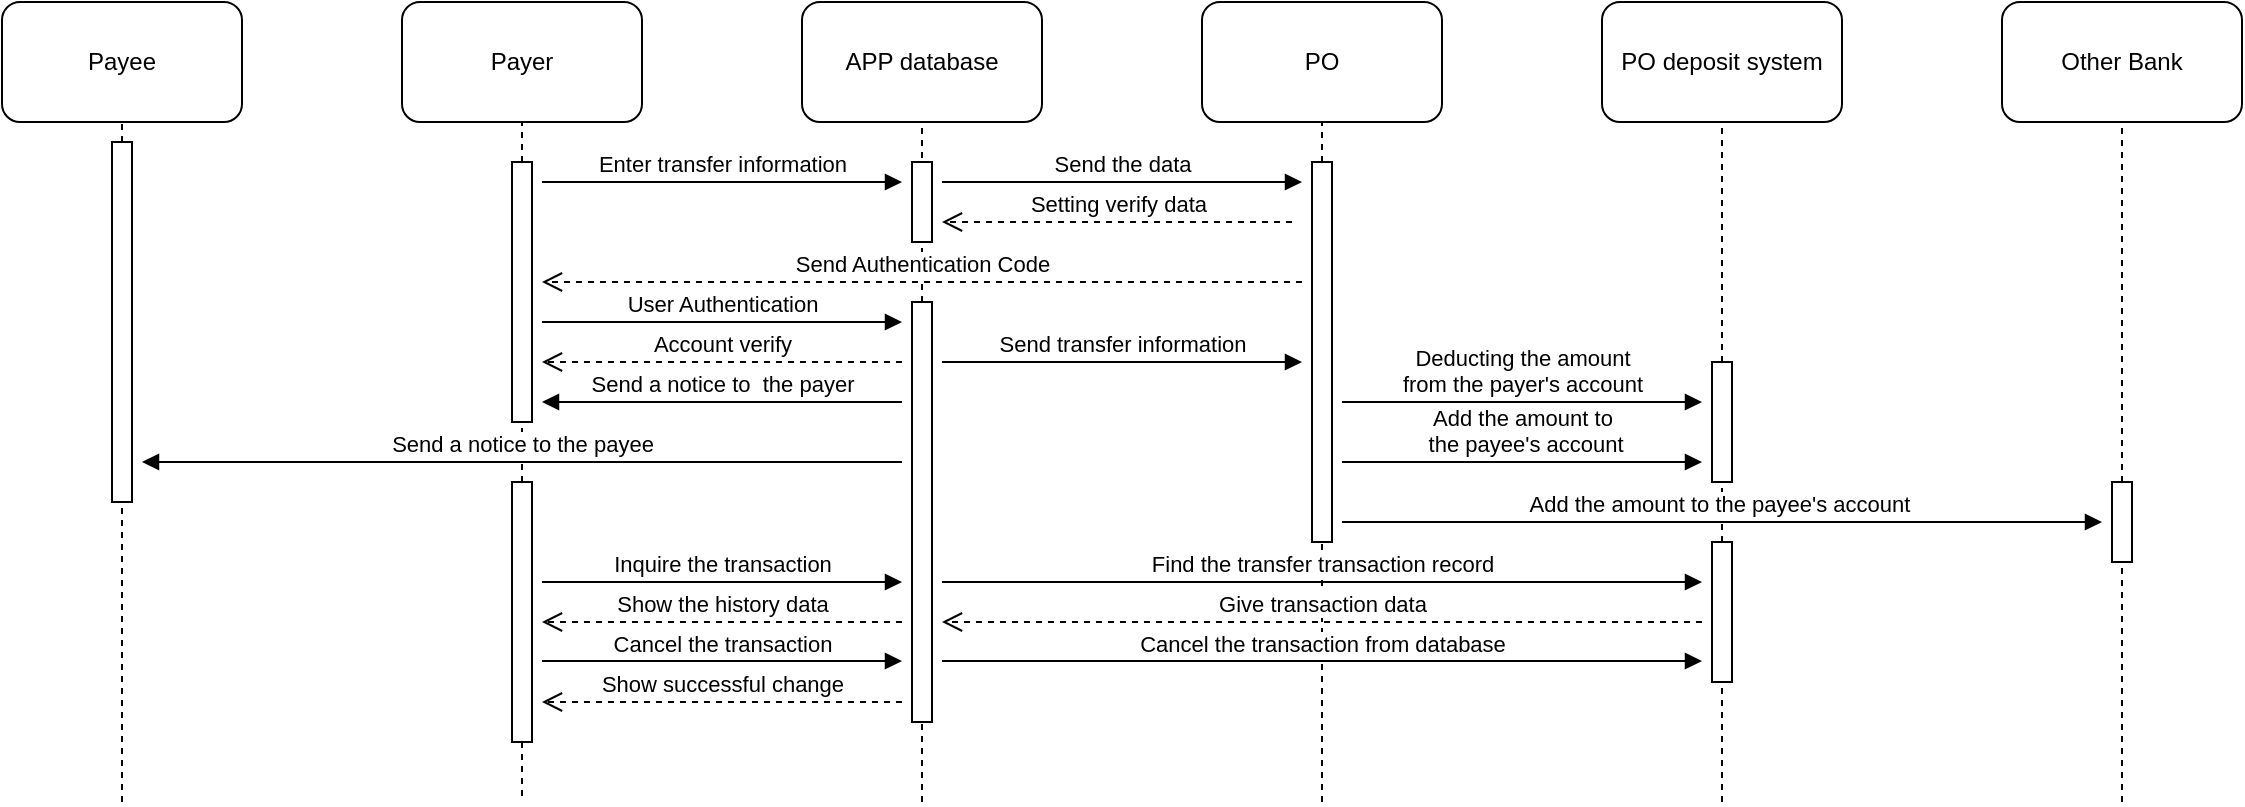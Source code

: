 <mxfile version="10.7.7" type="device"><diagram id="9JEoVSyUIKYiigSfJmma" name="Page-1"><mxGraphModel dx="2010" dy="703" grid="1" gridSize="10" guides="1" tooltips="1" connect="1" arrows="1" fold="1" page="1" pageScale="1" pageWidth="827" pageHeight="1169" math="0" shadow="0"><root><mxCell id="0"/><mxCell id="1" parent="0"/><mxCell id="SE9-TwkML1OnUd24YY3d-43" value="" style="endArrow=none;dashed=1;html=1;" edge="1" parent="1"><mxGeometry width="50" height="50" relative="1" as="geometry"><mxPoint x="300.0" y="420" as="sourcePoint"/><mxPoint x="300" y="480" as="targetPoint"/></mxGeometry></mxCell><mxCell id="SE9-TwkML1OnUd24YY3d-1" value="Payee" style="rounded=1;whiteSpace=wrap;html=1;" vertex="1" parent="1"><mxGeometry x="40" y="80" width="120" height="60" as="geometry"/></mxCell><mxCell id="SE9-TwkML1OnUd24YY3d-2" value="Payer" style="rounded=1;whiteSpace=wrap;html=1;" vertex="1" parent="1"><mxGeometry x="240" y="80" width="120" height="60" as="geometry"/></mxCell><mxCell id="SE9-TwkML1OnUd24YY3d-3" value="APP database" style="rounded=1;whiteSpace=wrap;html=1;" vertex="1" parent="1"><mxGeometry x="440" y="80" width="120" height="60" as="geometry"/></mxCell><mxCell id="SE9-TwkML1OnUd24YY3d-4" value="PO" style="rounded=1;whiteSpace=wrap;html=1;" vertex="1" parent="1"><mxGeometry x="640" y="80" width="120" height="60" as="geometry"/></mxCell><mxCell id="SE9-TwkML1OnUd24YY3d-5" value="PO deposit system" style="rounded=1;whiteSpace=wrap;html=1;" vertex="1" parent="1"><mxGeometry x="840" y="80" width="120" height="60" as="geometry"/></mxCell><mxCell id="SE9-TwkML1OnUd24YY3d-6" value="Other Bank" style="rounded=1;whiteSpace=wrap;html=1;" vertex="1" parent="1"><mxGeometry x="1040" y="80" width="120" height="60" as="geometry"/></mxCell><mxCell id="SE9-TwkML1OnUd24YY3d-7" value="" style="endArrow=none;dashed=1;html=1;entryX=0.5;entryY=1;entryDx=0;entryDy=0;" edge="1" parent="1" source="SE9-TwkML1OnUd24YY3d-20" target="SE9-TwkML1OnUd24YY3d-6"><mxGeometry width="50" height="50" relative="1" as="geometry"><mxPoint x="1100" y="440" as="sourcePoint"/><mxPoint x="1100" y="210" as="targetPoint"/></mxGeometry></mxCell><mxCell id="SE9-TwkML1OnUd24YY3d-8" value="" style="endArrow=none;dashed=1;html=1;entryX=0.5;entryY=1;entryDx=0;entryDy=0;" edge="1" parent="1" source="SE9-TwkML1OnUd24YY3d-19" target="SE9-TwkML1OnUd24YY3d-5"><mxGeometry width="50" height="50" relative="1" as="geometry"><mxPoint x="900" y="450" as="sourcePoint"/><mxPoint x="1109.765" y="150.176" as="targetPoint"/></mxGeometry></mxCell><mxCell id="SE9-TwkML1OnUd24YY3d-9" value="" style="endArrow=none;dashed=1;html=1;entryX=0.5;entryY=1;entryDx=0;entryDy=0;" edge="1" parent="1" source="SE9-TwkML1OnUd24YY3d-18" target="SE9-TwkML1OnUd24YY3d-4"><mxGeometry width="50" height="50" relative="1" as="geometry"><mxPoint x="700" y="461.255" as="sourcePoint"/><mxPoint x="720" y="210" as="targetPoint"/></mxGeometry></mxCell><mxCell id="SE9-TwkML1OnUd24YY3d-10" value="" style="endArrow=none;dashed=1;html=1;entryX=0.5;entryY=1;entryDx=0;entryDy=0;" edge="1" parent="1" source="SE9-TwkML1OnUd24YY3d-28" target="SE9-TwkML1OnUd24YY3d-3"><mxGeometry width="50" height="50" relative="1" as="geometry"><mxPoint x="500" y="460" as="sourcePoint"/><mxPoint x="709.765" y="150.176" as="targetPoint"/></mxGeometry></mxCell><mxCell id="SE9-TwkML1OnUd24YY3d-11" value="" style="endArrow=none;dashed=1;html=1;entryX=0.5;entryY=1;entryDx=0;entryDy=0;" edge="1" parent="1" source="SE9-TwkML1OnUd24YY3d-14" target="SE9-TwkML1OnUd24YY3d-2"><mxGeometry width="50" height="50" relative="1" as="geometry"><mxPoint x="300" y="420" as="sourcePoint"/><mxPoint x="509.765" y="150.176" as="targetPoint"/></mxGeometry></mxCell><mxCell id="SE9-TwkML1OnUd24YY3d-12" value="" style="endArrow=none;dashed=1;html=1;entryX=0.5;entryY=1;entryDx=0;entryDy=0;" edge="1" parent="1" source="SE9-TwkML1OnUd24YY3d-16" target="SE9-TwkML1OnUd24YY3d-1"><mxGeometry width="50" height="50" relative="1" as="geometry"><mxPoint x="100" y="430" as="sourcePoint"/><mxPoint x="309.765" y="150.176" as="targetPoint"/></mxGeometry></mxCell><mxCell id="SE9-TwkML1OnUd24YY3d-14" value="" style="html=1;points=[];perimeter=orthogonalPerimeter;" vertex="1" parent="1"><mxGeometry x="295" y="160" width="10" height="130" as="geometry"/></mxCell><mxCell id="SE9-TwkML1OnUd24YY3d-15" value="" style="endArrow=none;dashed=1;html=1;entryX=0.5;entryY=1;entryDx=0;entryDy=0;" edge="1" parent="1" source="SE9-TwkML1OnUd24YY3d-42" target="SE9-TwkML1OnUd24YY3d-14"><mxGeometry width="50" height="50" relative="1" as="geometry"><mxPoint x="300.0" y="420" as="sourcePoint"/><mxPoint x="299.765" y="140.176" as="targetPoint"/></mxGeometry></mxCell><mxCell id="SE9-TwkML1OnUd24YY3d-17" value="" style="html=1;points=[];perimeter=orthogonalPerimeter;" vertex="1" parent="1"><mxGeometry x="495" y="160" width="10" height="40" as="geometry"/></mxCell><mxCell id="SE9-TwkML1OnUd24YY3d-21" value="Enter transfer information" style="html=1;verticalAlign=bottom;endArrow=block;" edge="1" parent="1"><mxGeometry width="80" relative="1" as="geometry"><mxPoint x="310" y="170" as="sourcePoint"/><mxPoint x="490" y="170" as="targetPoint"/></mxGeometry></mxCell><mxCell id="SE9-TwkML1OnUd24YY3d-18" value="" style="html=1;points=[];perimeter=orthogonalPerimeter;" vertex="1" parent="1"><mxGeometry x="695" y="160" width="10" height="190" as="geometry"/></mxCell><mxCell id="SE9-TwkML1OnUd24YY3d-22" value="" style="endArrow=none;dashed=1;html=1;entryX=0.5;entryY=1;entryDx=0;entryDy=0;" edge="1" parent="1" target="SE9-TwkML1OnUd24YY3d-18"><mxGeometry width="50" height="50" relative="1" as="geometry"><mxPoint x="700" y="480" as="sourcePoint"/><mxPoint x="699.765" y="140.176" as="targetPoint"/></mxGeometry></mxCell><mxCell id="SE9-TwkML1OnUd24YY3d-23" value="Send the data" style="html=1;verticalAlign=bottom;endArrow=block;" edge="1" parent="1"><mxGeometry width="80" relative="1" as="geometry"><mxPoint x="510" y="170" as="sourcePoint"/><mxPoint x="690" y="170" as="targetPoint"/></mxGeometry></mxCell><mxCell id="SE9-TwkML1OnUd24YY3d-24" value="Setting verify data" style="html=1;verticalAlign=bottom;endArrow=open;dashed=1;endSize=8;" edge="1" parent="1"><mxGeometry relative="1" as="geometry"><mxPoint x="685" y="190" as="sourcePoint"/><mxPoint x="510" y="190" as="targetPoint"/></mxGeometry></mxCell><mxCell id="SE9-TwkML1OnUd24YY3d-25" value="Send Authentication Code" style="html=1;verticalAlign=bottom;endArrow=open;dashed=1;endSize=8;" edge="1" parent="1"><mxGeometry relative="1" as="geometry"><mxPoint x="690" y="220" as="sourcePoint"/><mxPoint x="310" y="220" as="targetPoint"/></mxGeometry></mxCell><mxCell id="SE9-TwkML1OnUd24YY3d-26" value="User Authentication" style="html=1;verticalAlign=bottom;endArrow=block;" edge="1" parent="1"><mxGeometry width="80" relative="1" as="geometry"><mxPoint x="310" y="240" as="sourcePoint"/><mxPoint x="490" y="240" as="targetPoint"/></mxGeometry></mxCell><mxCell id="SE9-TwkML1OnUd24YY3d-28" value="" style="html=1;points=[];perimeter=orthogonalPerimeter;" vertex="1" parent="1"><mxGeometry x="495" y="230" width="10" height="210" as="geometry"/></mxCell><mxCell id="SE9-TwkML1OnUd24YY3d-29" value="" style="endArrow=none;dashed=1;html=1;entryX=0.5;entryY=1;entryDx=0;entryDy=0;" edge="1" parent="1" target="SE9-TwkML1OnUd24YY3d-28"><mxGeometry width="50" height="50" relative="1" as="geometry"><mxPoint x="500" y="480" as="sourcePoint"/><mxPoint x="500" y="140" as="targetPoint"/></mxGeometry></mxCell><mxCell id="SE9-TwkML1OnUd24YY3d-30" value="Account verify" style="html=1;verticalAlign=bottom;endArrow=open;dashed=1;endSize=8;" edge="1" parent="1"><mxGeometry relative="1" as="geometry"><mxPoint x="490" y="260" as="sourcePoint"/><mxPoint x="310" y="260" as="targetPoint"/></mxGeometry></mxCell><mxCell id="SE9-TwkML1OnUd24YY3d-31" value="Send a notice to&amp;nbsp; the payer" style="html=1;verticalAlign=bottom;endArrow=block;" edge="1" parent="1"><mxGeometry width="80" relative="1" as="geometry"><mxPoint x="490" y="280" as="sourcePoint"/><mxPoint x="310" y="280" as="targetPoint"/></mxGeometry></mxCell><mxCell id="SE9-TwkML1OnUd24YY3d-32" value="Send transfer information" style="html=1;verticalAlign=bottom;endArrow=block;" edge="1" parent="1"><mxGeometry width="80" relative="1" as="geometry"><mxPoint x="510" y="260" as="sourcePoint"/><mxPoint x="690" y="260" as="targetPoint"/></mxGeometry></mxCell><mxCell id="SE9-TwkML1OnUd24YY3d-33" value="Send a notice to the payee" style="html=1;verticalAlign=bottom;endArrow=block;" edge="1" parent="1"><mxGeometry width="80" relative="1" as="geometry"><mxPoint x="490" y="310" as="sourcePoint"/><mxPoint x="110" y="310" as="targetPoint"/></mxGeometry></mxCell><mxCell id="SE9-TwkML1OnUd24YY3d-16" value="" style="html=1;points=[];perimeter=orthogonalPerimeter;" vertex="1" parent="1"><mxGeometry x="95" y="150" width="10" height="180" as="geometry"/></mxCell><mxCell id="SE9-TwkML1OnUd24YY3d-34" value="" style="endArrow=none;dashed=1;html=1;entryX=0.5;entryY=1;entryDx=0;entryDy=0;" edge="1" parent="1" target="SE9-TwkML1OnUd24YY3d-16"><mxGeometry width="50" height="50" relative="1" as="geometry"><mxPoint x="100" y="480" as="sourcePoint"/><mxPoint x="100" y="140" as="targetPoint"/></mxGeometry></mxCell><mxCell id="SE9-TwkML1OnUd24YY3d-19" value="" style="html=1;points=[];perimeter=orthogonalPerimeter;" vertex="1" parent="1"><mxGeometry x="895" y="260" width="10" height="60" as="geometry"/></mxCell><mxCell id="SE9-TwkML1OnUd24YY3d-35" value="" style="endArrow=none;dashed=1;html=1;entryX=0.5;entryY=1;entryDx=0;entryDy=0;" edge="1" parent="1" source="SE9-TwkML1OnUd24YY3d-40" target="SE9-TwkML1OnUd24YY3d-19"><mxGeometry width="50" height="50" relative="1" as="geometry"><mxPoint x="900" y="450" as="sourcePoint"/><mxPoint x="899.765" y="140.176" as="targetPoint"/></mxGeometry></mxCell><mxCell id="SE9-TwkML1OnUd24YY3d-36" value="Deducting the amount &lt;br&gt;from the payer's account&lt;br&gt;" style="html=1;verticalAlign=bottom;endArrow=block;" edge="1" parent="1"><mxGeometry width="80" relative="1" as="geometry"><mxPoint x="710" y="280" as="sourcePoint"/><mxPoint x="890" y="280" as="targetPoint"/></mxGeometry></mxCell><mxCell id="SE9-TwkML1OnUd24YY3d-37" value="Add the amount to&lt;br&gt;&amp;nbsp;the payee's account" style="html=1;verticalAlign=bottom;endArrow=block;" edge="1" parent="1"><mxGeometry width="80" relative="1" as="geometry"><mxPoint x="710" y="310" as="sourcePoint"/><mxPoint x="890" y="310" as="targetPoint"/></mxGeometry></mxCell><mxCell id="SE9-TwkML1OnUd24YY3d-38" value="Add the amount to the payee's account&amp;nbsp;" style="html=1;verticalAlign=bottom;endArrow=block;" edge="1" parent="1"><mxGeometry width="80" relative="1" as="geometry"><mxPoint x="710" y="340" as="sourcePoint"/><mxPoint x="1090" y="340" as="targetPoint"/></mxGeometry></mxCell><mxCell id="SE9-TwkML1OnUd24YY3d-20" value="" style="html=1;points=[];perimeter=orthogonalPerimeter;" vertex="1" parent="1"><mxGeometry x="1095" y="320" width="10" height="40" as="geometry"/></mxCell><mxCell id="SE9-TwkML1OnUd24YY3d-39" value="" style="endArrow=none;dashed=1;html=1;entryX=0.5;entryY=1;entryDx=0;entryDy=0;" edge="1" parent="1" target="SE9-TwkML1OnUd24YY3d-20"><mxGeometry width="50" height="50" relative="1" as="geometry"><mxPoint x="1100" y="480" as="sourcePoint"/><mxPoint x="1100" y="140" as="targetPoint"/></mxGeometry></mxCell><mxCell id="SE9-TwkML1OnUd24YY3d-40" value="" style="html=1;points=[];perimeter=orthogonalPerimeter;" vertex="1" parent="1"><mxGeometry x="895" y="350" width="10" height="70" as="geometry"/></mxCell><mxCell id="SE9-TwkML1OnUd24YY3d-41" value="" style="endArrow=none;dashed=1;html=1;entryX=0.5;entryY=1;entryDx=0;entryDy=0;" edge="1" parent="1" target="SE9-TwkML1OnUd24YY3d-40"><mxGeometry width="50" height="50" relative="1" as="geometry"><mxPoint x="900" y="480" as="sourcePoint"/><mxPoint x="899.765" y="320.176" as="targetPoint"/></mxGeometry></mxCell><mxCell id="SE9-TwkML1OnUd24YY3d-42" value="" style="html=1;points=[];perimeter=orthogonalPerimeter;" vertex="1" parent="1"><mxGeometry x="295" y="320" width="10" height="130" as="geometry"/></mxCell><mxCell id="SE9-TwkML1OnUd24YY3d-44" value="Find the transfer transaction record" style="html=1;verticalAlign=bottom;endArrow=block;" edge="1" parent="1"><mxGeometry width="80" relative="1" as="geometry"><mxPoint x="510" y="370" as="sourcePoint"/><mxPoint x="890" y="370" as="targetPoint"/></mxGeometry></mxCell><mxCell id="SE9-TwkML1OnUd24YY3d-45" value="Inquire the transaction" style="html=1;verticalAlign=bottom;endArrow=block;" edge="1" parent="1"><mxGeometry width="80" relative="1" as="geometry"><mxPoint x="310" y="370" as="sourcePoint"/><mxPoint x="490" y="370" as="targetPoint"/></mxGeometry></mxCell><mxCell id="SE9-TwkML1OnUd24YY3d-46" value="Show the history data" style="html=1;verticalAlign=bottom;endArrow=open;dashed=1;endSize=8;" edge="1" parent="1"><mxGeometry relative="1" as="geometry"><mxPoint x="490" y="390" as="sourcePoint"/><mxPoint x="310" y="390" as="targetPoint"/></mxGeometry></mxCell><mxCell id="SE9-TwkML1OnUd24YY3d-47" value="Give transaction data" style="html=1;verticalAlign=bottom;endArrow=open;dashed=1;endSize=8;" edge="1" parent="1"><mxGeometry relative="1" as="geometry"><mxPoint x="890" y="390" as="sourcePoint"/><mxPoint x="510" y="390" as="targetPoint"/></mxGeometry></mxCell><mxCell id="SE9-TwkML1OnUd24YY3d-48" value="Cancel the transaction" style="html=1;verticalAlign=bottom;endArrow=block;" edge="1" parent="1"><mxGeometry width="80" relative="1" as="geometry"><mxPoint x="310.0" y="409.5" as="sourcePoint"/><mxPoint x="490.0" y="409.5" as="targetPoint"/></mxGeometry></mxCell><mxCell id="SE9-TwkML1OnUd24YY3d-49" value="Show successful change" style="html=1;verticalAlign=bottom;endArrow=open;dashed=1;endSize=8;" edge="1" parent="1"><mxGeometry relative="1" as="geometry"><mxPoint x="490" y="430" as="sourcePoint"/><mxPoint x="310" y="430" as="targetPoint"/></mxGeometry></mxCell><mxCell id="SE9-TwkML1OnUd24YY3d-50" value="Cancel the transaction from database" style="html=1;verticalAlign=bottom;endArrow=block;" edge="1" parent="1"><mxGeometry width="80" relative="1" as="geometry"><mxPoint x="510.0" y="409.5" as="sourcePoint"/><mxPoint x="890" y="409.5" as="targetPoint"/></mxGeometry></mxCell></root></mxGraphModel></diagram></mxfile>